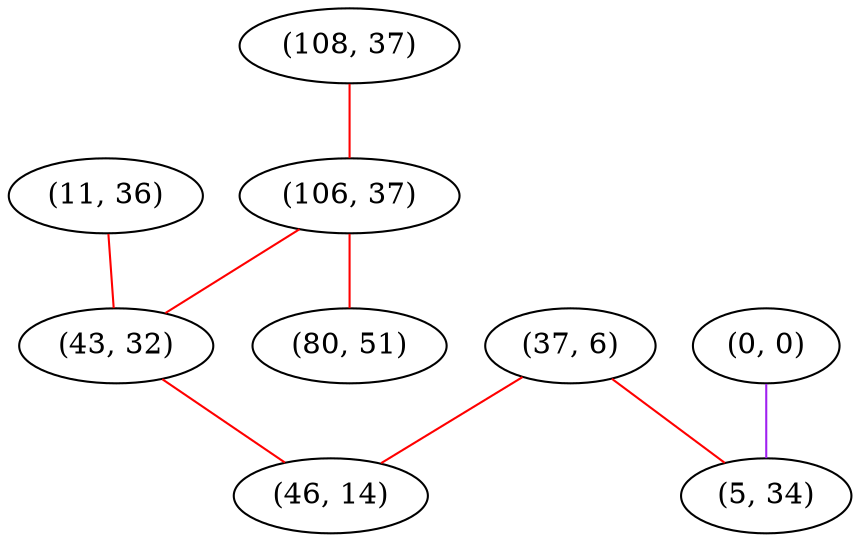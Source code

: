 graph "" {
"(108, 37)";
"(106, 37)";
"(0, 0)";
"(11, 36)";
"(37, 6)";
"(43, 32)";
"(46, 14)";
"(80, 51)";
"(5, 34)";
"(108, 37)" -- "(106, 37)"  [color=red, key=0, weight=1];
"(106, 37)" -- "(43, 32)"  [color=red, key=0, weight=1];
"(106, 37)" -- "(80, 51)"  [color=red, key=0, weight=1];
"(0, 0)" -- "(5, 34)"  [color=purple, key=0, weight=4];
"(11, 36)" -- "(43, 32)"  [color=red, key=0, weight=1];
"(37, 6)" -- "(5, 34)"  [color=red, key=0, weight=1];
"(37, 6)" -- "(46, 14)"  [color=red, key=0, weight=1];
"(43, 32)" -- "(46, 14)"  [color=red, key=0, weight=1];
}
